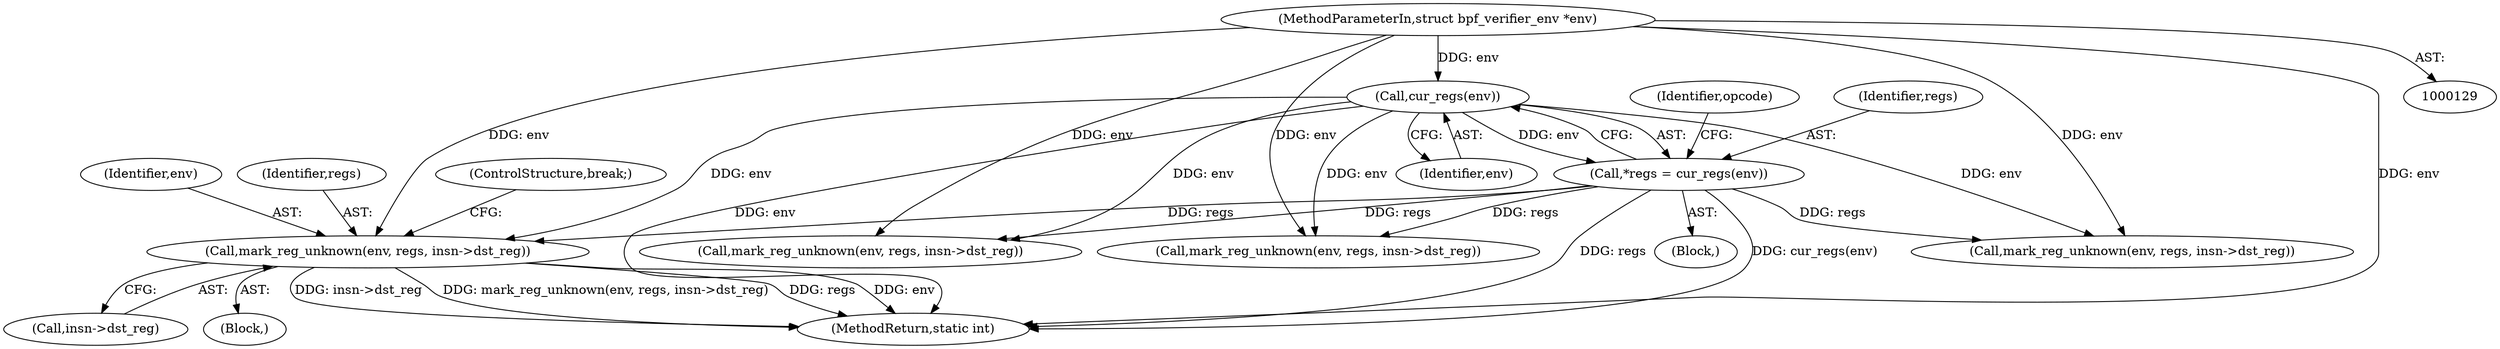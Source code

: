 digraph "0_linux_b799207e1e1816b09e7a5920fbb2d5fcf6edd681@pointer" {
"1000697" [label="(Call,mark_reg_unknown(env, regs, insn->dst_reg))"];
"1000138" [label="(Call,cur_regs(env))"];
"1000130" [label="(MethodParameterIn,struct bpf_verifier_env *env)"];
"1000136" [label="(Call,*regs = cur_regs(env))"];
"1000755" [label="(Call,mark_reg_unknown(env, regs, insn->dst_reg))"];
"1000142" [label="(Identifier,opcode)"];
"1000697" [label="(Call,mark_reg_unknown(env, regs, insn->dst_reg))"];
"1000139" [label="(Identifier,env)"];
"1000138" [label="(Call,cur_regs(env))"];
"1000703" [label="(ControlStructure,break;)"];
"1000800" [label="(Call,mark_reg_unknown(env, regs, insn->dst_reg))"];
"1000698" [label="(Identifier,env)"];
"1000130" [label="(MethodParameterIn,struct bpf_verifier_env *env)"];
"1000700" [label="(Call,insn->dst_reg)"];
"1000864" [label="(MethodReturn,static int)"];
"1000136" [label="(Call,*regs = cur_regs(env))"];
"1000134" [label="(Block,)"];
"1000137" [label="(Identifier,regs)"];
"1000696" [label="(Block,)"];
"1000699" [label="(Identifier,regs)"];
"1000840" [label="(Call,mark_reg_unknown(env, regs, insn->dst_reg))"];
"1000697" -> "1000696"  [label="AST: "];
"1000697" -> "1000700"  [label="CFG: "];
"1000698" -> "1000697"  [label="AST: "];
"1000699" -> "1000697"  [label="AST: "];
"1000700" -> "1000697"  [label="AST: "];
"1000703" -> "1000697"  [label="CFG: "];
"1000697" -> "1000864"  [label="DDG: insn->dst_reg"];
"1000697" -> "1000864"  [label="DDG: mark_reg_unknown(env, regs, insn->dst_reg)"];
"1000697" -> "1000864"  [label="DDG: regs"];
"1000697" -> "1000864"  [label="DDG: env"];
"1000138" -> "1000697"  [label="DDG: env"];
"1000130" -> "1000697"  [label="DDG: env"];
"1000136" -> "1000697"  [label="DDG: regs"];
"1000138" -> "1000136"  [label="AST: "];
"1000138" -> "1000139"  [label="CFG: "];
"1000139" -> "1000138"  [label="AST: "];
"1000136" -> "1000138"  [label="CFG: "];
"1000138" -> "1000864"  [label="DDG: env"];
"1000138" -> "1000136"  [label="DDG: env"];
"1000130" -> "1000138"  [label="DDG: env"];
"1000138" -> "1000755"  [label="DDG: env"];
"1000138" -> "1000800"  [label="DDG: env"];
"1000138" -> "1000840"  [label="DDG: env"];
"1000130" -> "1000129"  [label="AST: "];
"1000130" -> "1000864"  [label="DDG: env"];
"1000130" -> "1000755"  [label="DDG: env"];
"1000130" -> "1000800"  [label="DDG: env"];
"1000130" -> "1000840"  [label="DDG: env"];
"1000136" -> "1000134"  [label="AST: "];
"1000137" -> "1000136"  [label="AST: "];
"1000142" -> "1000136"  [label="CFG: "];
"1000136" -> "1000864"  [label="DDG: cur_regs(env)"];
"1000136" -> "1000864"  [label="DDG: regs"];
"1000136" -> "1000755"  [label="DDG: regs"];
"1000136" -> "1000800"  [label="DDG: regs"];
"1000136" -> "1000840"  [label="DDG: regs"];
}

